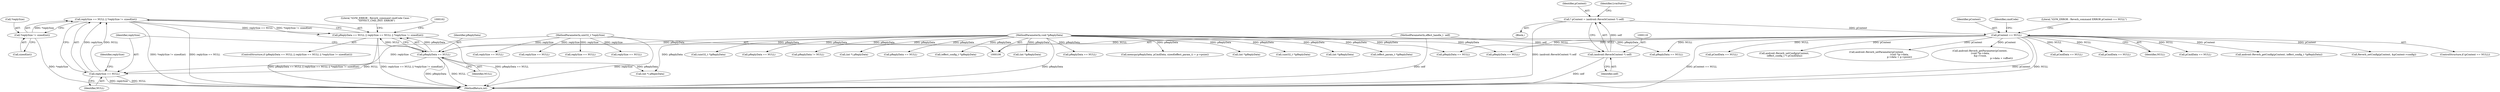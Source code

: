 digraph "0_Android_f490fc335772a9b14e78997486f4a572b0594c04_0@API" {
"1000144" [label="(Call,replySize == NULL || *replySize != sizeof(int))"];
"1000145" [label="(Call,replySize == NULL)"];
"1000111" [label="(MethodParameterIn,uint32_t *replySize)"];
"1000141" [label="(Call,pReplyData == NULL)"];
"1000112" [label="(MethodParameterIn,void *pReplyData)"];
"1000126" [label="(Call,pContext == NULL)"];
"1000115" [label="(Call,* pContext = (android::ReverbContext *) self)"];
"1000117" [label="(Call,(android::ReverbContext *) self)"];
"1000107" [label="(MethodParameterIn,effect_handle_t  self)"];
"1000148" [label="(Call,*replySize != sizeof(int))"];
"1000140" [label="(Call,pReplyData == NULL || replySize == NULL || *replySize != sizeof(int))"];
"1000127" [label="(Identifier,pContext)"];
"1000141" [label="(Call,pReplyData == NULL)"];
"1000430" [label="(Call,android::Reverb_setParameter(pContext,\n                                                              (void *)p->data,\n                                                              p->data + p->psize))"];
"1000139" [label="(ControlStructure,if (pReplyData == NULL || replySize == NULL || *replySize != sizeof(int)))"];
"1000230" [label="(Call,(effect_config_t *)pReplyData)"];
"1000344" [label="(Call,android::Reverb_getParameter(pContext,\n (void *)p->data,\n &p->vsize,\n                                                          p->data + voffset))"];
"1000292" [label="(Call,replySize == NULL)"];
"1000113" [label="(Block,)"];
"1000448" [label="(Call,pReplyData == NULL)"];
"1000476" [label="(Call,(int *)pReplyData)"];
"1000685" [label="(MethodReturn,int)"];
"1000136" [label="(Identifier,cmdCode)"];
"1000519" [label="(Call,pReplyData == NULL)"];
"1000151" [label="(Call,sizeof(int))"];
"1000376" [label="(Call,pCmdData == NULL)"];
"1000270" [label="(Call,pCmdData == NULL)"];
"1000116" [label="(Identifier,pContext)"];
"1000388" [label="(Call,pReplyData == NULL)"];
"1000123" [label="(Identifier,LvmStatus)"];
"1000310" [label="(Call,memcpy(pReplyData, pCmdData, sizeof(effect_param_t) + p->psize))"];
"1000210" [label="(Call,pReplyData == NULL)"];
"1000131" [label="(Literal,\"\tLVM_ERROR : Reverb_command ERROR pContext == NULL\")"];
"1000126" [label="(Call,pContext == NULL)"];
"1000427" [label="(Call,(int *)pReplyData)"];
"1000128" [label="(Identifier,NULL)"];
"1000560" [label="(Call,pCmdData == NULL)"];
"1000616" [label="(Call,(uint32_t *)pReplyData)"];
"1000111" [label="(MethodParameterIn,uint32_t *replySize)"];
"1000228" [label="(Call,android::Reverb_getConfig(pContext, (effect_config_t *)pReplyData))"];
"1000142" [label="(Identifier,pReplyData)"];
"1000547" [label="(Call,(int *)pReplyData)"];
"1000149" [label="(Call,*replySize)"];
"1000148" [label="(Call,*replySize != sizeof(int))"];
"1000235" [label="(Call,Reverb_setConfig(pContext, &pContext->config))"];
"1000150" [label="(Identifier,replySize)"];
"1000125" [label="(ControlStructure,if (pContext == NULL))"];
"1000146" [label="(Identifier,replySize)"];
"1000143" [label="(Identifier,NULL)"];
"1000321" [label="(Call,(effect_param_t *)pReplyData)"];
"1000115" [label="(Call,* pContext = (android::ReverbContext *) self)"];
"1000625" [label="(Call,(uint32_t *)pReplyData)"];
"1000147" [label="(Identifier,NULL)"];
"1000288" [label="(Call,pReplyData == NULL)"];
"1000144" [label="(Call,replySize == NULL || *replySize != sizeof(int))"];
"1000576" [label="(Call,pReplyData != NULL)"];
"1000214" [label="(Call,replySize == NULL)"];
"1000169" [label="(Call,pCmdData == NULL)"];
"1000107" [label="(MethodParameterIn,effect_handle_t  self)"];
"1000182" [label="(Call,replySize == NULL)"];
"1000155" [label="(Literal,\"\tLVM_ERROR : Reverb_command cmdCode Case: \"\n \"EFFECT_CMD_INIT: ERROR\")"];
"1000112" [label="(MethodParameterIn,void *pReplyData)"];
"1000201" [label="(Call,android::Reverb_setConfig(pContext,\n (effect_config_t *) pCmdData))"];
"1000392" [label="(Call,replySize == NULL)"];
"1000198" [label="(Call,(int *) pReplyData)"];
"1000117" [label="(Call,(android::ReverbContext *) self)"];
"1000145" [label="(Call,replySize == NULL)"];
"1000140" [label="(Call,pReplyData == NULL || replySize == NULL || *replySize != sizeof(int))"];
"1000178" [label="(Call,pReplyData == NULL)"];
"1000119" [label="(Identifier,self)"];
"1000161" [label="(Call,(int *) pReplyData)"];
"1000144" -> "1000140"  [label="AST: "];
"1000144" -> "1000145"  [label="CFG: "];
"1000144" -> "1000148"  [label="CFG: "];
"1000145" -> "1000144"  [label="AST: "];
"1000148" -> "1000144"  [label="AST: "];
"1000140" -> "1000144"  [label="CFG: "];
"1000144" -> "1000685"  [label="DDG: *replySize != sizeof(int)"];
"1000144" -> "1000685"  [label="DDG: replySize == NULL"];
"1000144" -> "1000140"  [label="DDG: replySize == NULL"];
"1000144" -> "1000140"  [label="DDG: *replySize != sizeof(int)"];
"1000145" -> "1000144"  [label="DDG: replySize"];
"1000145" -> "1000144"  [label="DDG: NULL"];
"1000148" -> "1000144"  [label="DDG: *replySize"];
"1000145" -> "1000147"  [label="CFG: "];
"1000146" -> "1000145"  [label="AST: "];
"1000147" -> "1000145"  [label="AST: "];
"1000150" -> "1000145"  [label="CFG: "];
"1000145" -> "1000685"  [label="DDG: replySize"];
"1000145" -> "1000685"  [label="DDG: NULL"];
"1000111" -> "1000145"  [label="DDG: replySize"];
"1000141" -> "1000145"  [label="DDG: NULL"];
"1000111" -> "1000106"  [label="AST: "];
"1000111" -> "1000685"  [label="DDG: replySize"];
"1000111" -> "1000182"  [label="DDG: replySize"];
"1000111" -> "1000214"  [label="DDG: replySize"];
"1000111" -> "1000292"  [label="DDG: replySize"];
"1000111" -> "1000392"  [label="DDG: replySize"];
"1000141" -> "1000140"  [label="AST: "];
"1000141" -> "1000143"  [label="CFG: "];
"1000142" -> "1000141"  [label="AST: "];
"1000143" -> "1000141"  [label="AST: "];
"1000146" -> "1000141"  [label="CFG: "];
"1000140" -> "1000141"  [label="CFG: "];
"1000141" -> "1000685"  [label="DDG: pReplyData"];
"1000141" -> "1000685"  [label="DDG: NULL"];
"1000141" -> "1000140"  [label="DDG: pReplyData"];
"1000141" -> "1000140"  [label="DDG: NULL"];
"1000112" -> "1000141"  [label="DDG: pReplyData"];
"1000126" -> "1000141"  [label="DDG: NULL"];
"1000141" -> "1000161"  [label="DDG: pReplyData"];
"1000112" -> "1000106"  [label="AST: "];
"1000112" -> "1000685"  [label="DDG: pReplyData"];
"1000112" -> "1000161"  [label="DDG: pReplyData"];
"1000112" -> "1000178"  [label="DDG: pReplyData"];
"1000112" -> "1000198"  [label="DDG: pReplyData"];
"1000112" -> "1000210"  [label="DDG: pReplyData"];
"1000112" -> "1000230"  [label="DDG: pReplyData"];
"1000112" -> "1000288"  [label="DDG: pReplyData"];
"1000112" -> "1000310"  [label="DDG: pReplyData"];
"1000112" -> "1000321"  [label="DDG: pReplyData"];
"1000112" -> "1000388"  [label="DDG: pReplyData"];
"1000112" -> "1000427"  [label="DDG: pReplyData"];
"1000112" -> "1000448"  [label="DDG: pReplyData"];
"1000112" -> "1000476"  [label="DDG: pReplyData"];
"1000112" -> "1000519"  [label="DDG: pReplyData"];
"1000112" -> "1000547"  [label="DDG: pReplyData"];
"1000112" -> "1000576"  [label="DDG: pReplyData"];
"1000112" -> "1000616"  [label="DDG: pReplyData"];
"1000112" -> "1000625"  [label="DDG: pReplyData"];
"1000126" -> "1000125"  [label="AST: "];
"1000126" -> "1000128"  [label="CFG: "];
"1000127" -> "1000126"  [label="AST: "];
"1000128" -> "1000126"  [label="AST: "];
"1000131" -> "1000126"  [label="CFG: "];
"1000136" -> "1000126"  [label="CFG: "];
"1000126" -> "1000685"  [label="DDG: pContext == NULL"];
"1000126" -> "1000685"  [label="DDG: pContext"];
"1000126" -> "1000685"  [label="DDG: NULL"];
"1000115" -> "1000126"  [label="DDG: pContext"];
"1000126" -> "1000169"  [label="DDG: NULL"];
"1000126" -> "1000201"  [label="DDG: pContext"];
"1000126" -> "1000210"  [label="DDG: NULL"];
"1000126" -> "1000228"  [label="DDG: pContext"];
"1000126" -> "1000235"  [label="DDG: pContext"];
"1000126" -> "1000270"  [label="DDG: NULL"];
"1000126" -> "1000344"  [label="DDG: pContext"];
"1000126" -> "1000376"  [label="DDG: NULL"];
"1000126" -> "1000430"  [label="DDG: pContext"];
"1000126" -> "1000448"  [label="DDG: NULL"];
"1000126" -> "1000519"  [label="DDG: NULL"];
"1000126" -> "1000560"  [label="DDG: NULL"];
"1000115" -> "1000113"  [label="AST: "];
"1000115" -> "1000117"  [label="CFG: "];
"1000116" -> "1000115"  [label="AST: "];
"1000117" -> "1000115"  [label="AST: "];
"1000123" -> "1000115"  [label="CFG: "];
"1000115" -> "1000685"  [label="DDG: (android::ReverbContext *) self"];
"1000117" -> "1000115"  [label="DDG: self"];
"1000117" -> "1000119"  [label="CFG: "];
"1000118" -> "1000117"  [label="AST: "];
"1000119" -> "1000117"  [label="AST: "];
"1000117" -> "1000685"  [label="DDG: self"];
"1000107" -> "1000117"  [label="DDG: self"];
"1000107" -> "1000106"  [label="AST: "];
"1000107" -> "1000685"  [label="DDG: self"];
"1000148" -> "1000151"  [label="CFG: "];
"1000149" -> "1000148"  [label="AST: "];
"1000151" -> "1000148"  [label="AST: "];
"1000148" -> "1000685"  [label="DDG: *replySize"];
"1000140" -> "1000139"  [label="AST: "];
"1000155" -> "1000140"  [label="CFG: "];
"1000162" -> "1000140"  [label="CFG: "];
"1000140" -> "1000685"  [label="DDG: pReplyData == NULL"];
"1000140" -> "1000685"  [label="DDG: pReplyData == NULL || replySize == NULL || *replySize != sizeof(int)"];
"1000140" -> "1000685"  [label="DDG: replySize == NULL || *replySize != sizeof(int)"];
}
